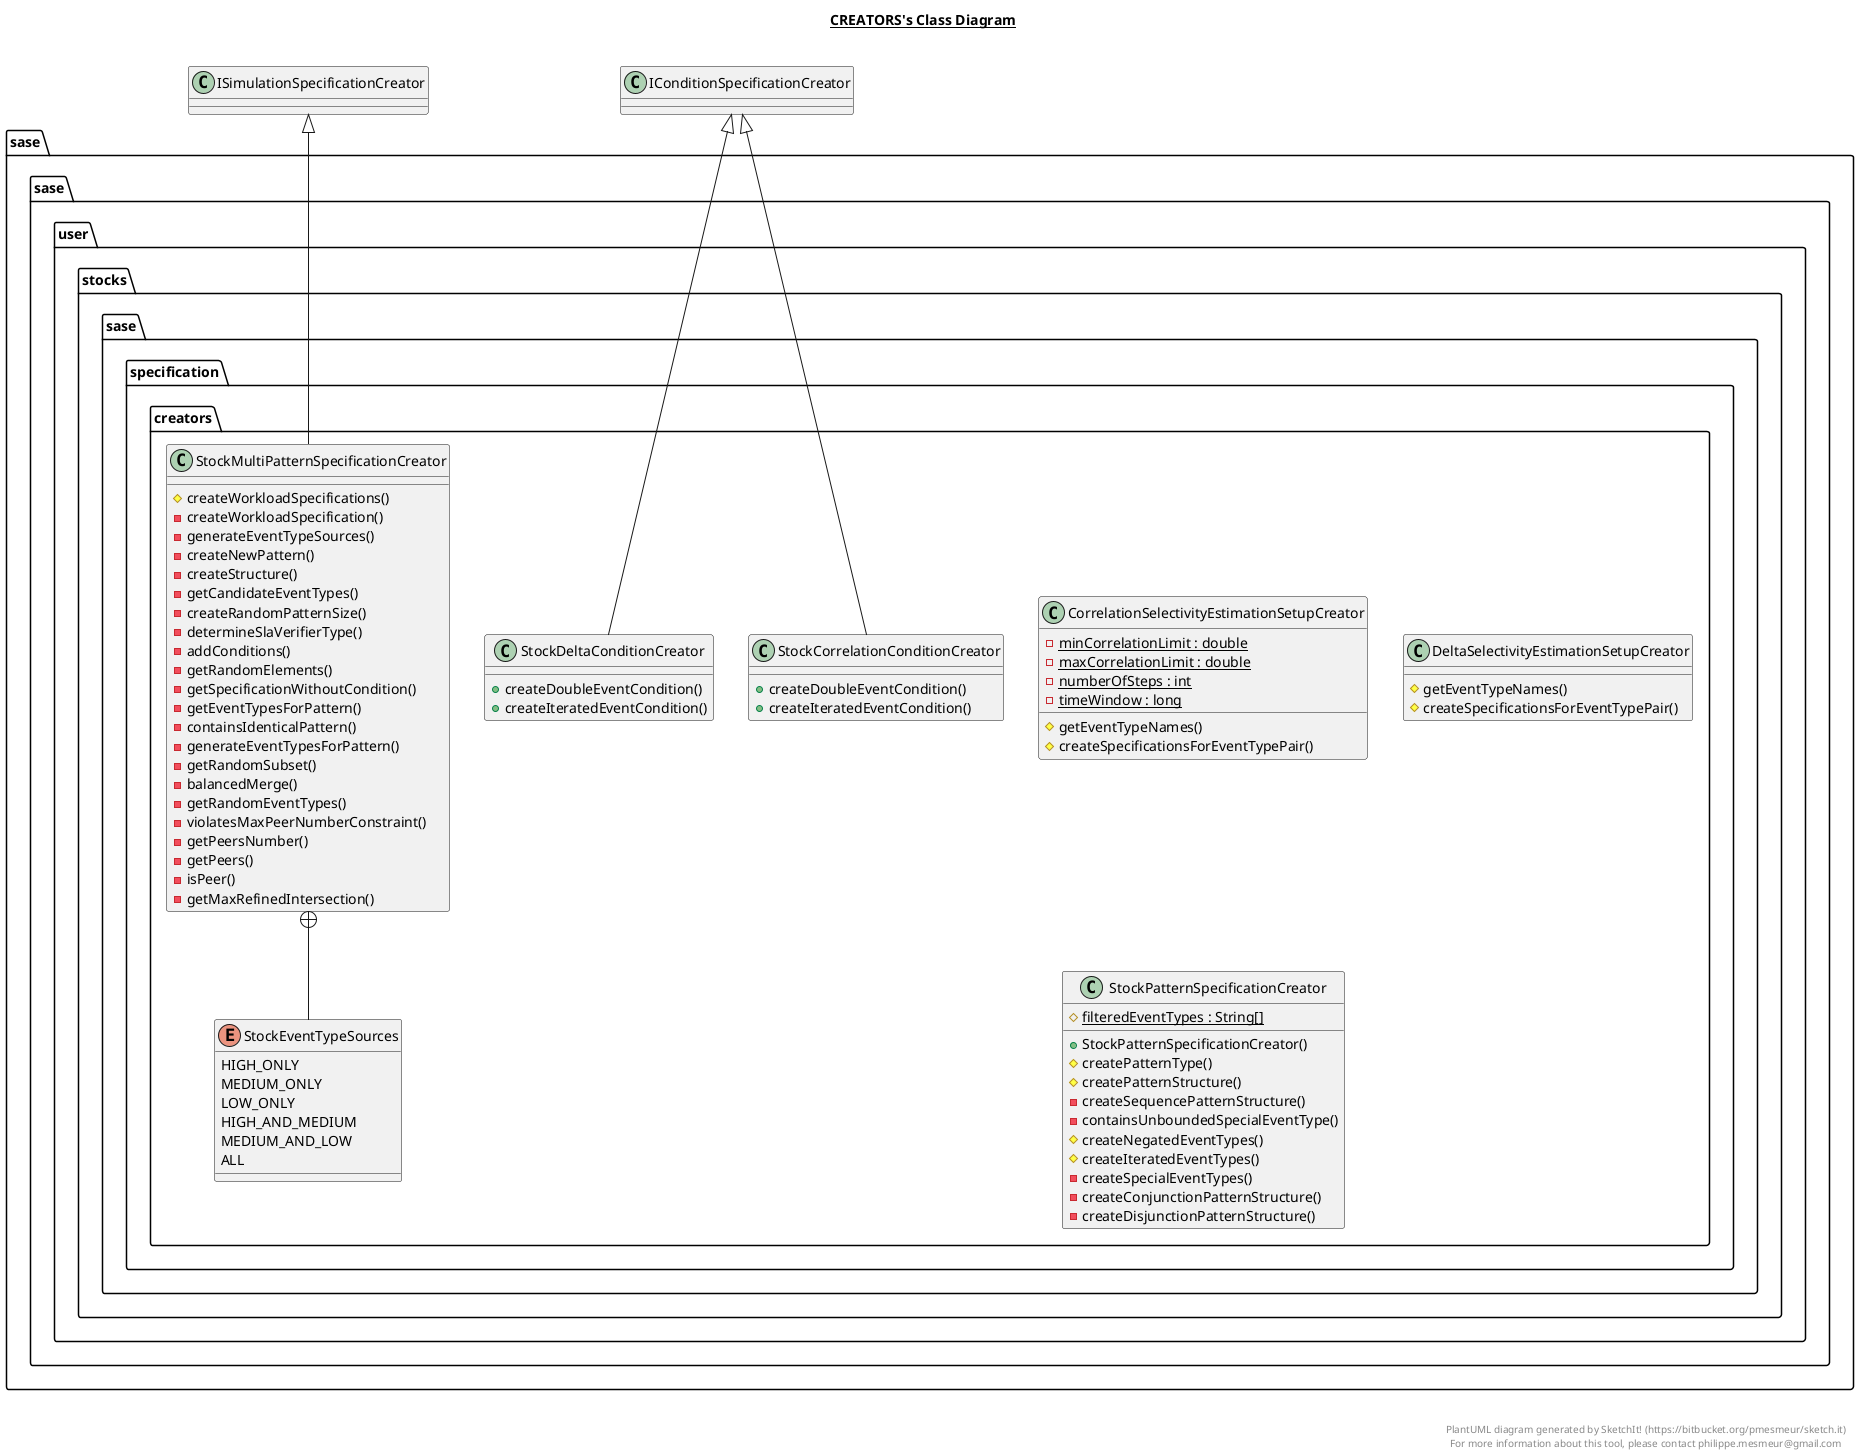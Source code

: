 @startuml

title __CREATORS's Class Diagram__\n

  package sase.sase.user.stocks {
    package sase.sase.user.stocks.sase.specification {
      package sase.sase.user.stocks.sase.specification.creators {
        class CorrelationSelectivityEstimationSetupCreator {
            {static} - minCorrelationLimit : double
            {static} - maxCorrelationLimit : double
            {static} - numberOfSteps : int
            {static} - timeWindow : long
            # getEventTypeNames()
            # createSpecificationsForEventTypePair()
        }
      }
    }
  }
  

  package sase.sase.user.stocks {
    package sase.sase.user.stocks.sase.specification {
      package sase.sase.user.stocks.sase.specification.creators {
        class DeltaSelectivityEstimationSetupCreator {
            # getEventTypeNames()
            # createSpecificationsForEventTypePair()
        }
      }
    }
  }
  

  package sase.sase.user.stocks {
    package sase.sase.user.stocks.sase.specification {
      package sase.sase.user.stocks.sase.specification.creators {
        class StockCorrelationConditionCreator {
            + createDoubleEventCondition()
            + createIteratedEventCondition()
        }
      }
    }
  }
  

  package sase.sase.user.stocks {
    package sase.sase.user.stocks.sase.specification {
      package sase.sase.user.stocks.sase.specification.creators {
        class StockDeltaConditionCreator {
            + createDoubleEventCondition()
            + createIteratedEventCondition()
        }
      }
    }
  }
  

  package sase.sase.user.stocks {
    package sase.sase.user.stocks.sase.specification {
      package sase.sase.user.stocks.sase.specification.creators {
        class StockMultiPatternSpecificationCreator {
            # createWorkloadSpecifications()
            - createWorkloadSpecification()
            - generateEventTypeSources()
            - createNewPattern()
            - createStructure()
            - getCandidateEventTypes()
            - createRandomPatternSize()
            - determineSlaVerifierType()
            - addConditions()
            - getRandomElements()
            - getSpecificationWithoutCondition()
            - getEventTypesForPattern()
            - containsIdenticalPattern()
            - generateEventTypesForPattern()
            - getRandomSubset()
            - balancedMerge()
            - getRandomEventTypes()
            - violatesMaxPeerNumberConstraint()
            - getPeersNumber()
            - getPeers()
            - isPeer()
            - getMaxRefinedIntersection()
        }
      }
    }
  }
  

  package sase.sase.user.stocks {
    package sase.sase.user.stocks.sase.specification {
      package sase.sase.user.stocks.sase.specification.creators {
        enum StockEventTypeSources {
          HIGH_ONLY
          MEDIUM_ONLY
          LOW_ONLY
          HIGH_AND_MEDIUM
          MEDIUM_AND_LOW
          ALL
        }
      }
    }
  }
  

  package sase.sase.user.stocks {
    package sase.sase.user.stocks.sase.specification {
      package sase.sase.user.stocks.sase.specification.creators {
        class StockPatternSpecificationCreator {
            {static} # filteredEventTypes : String[]
            + StockPatternSpecificationCreator()
            # createPatternType()
            # createPatternStructure()
            - createSequencePatternStructure()
            - containsUnboundedSpecialEventType()
            # createNegatedEventTypes()
            # createIteratedEventTypes()
            - createSpecialEventTypes()
            - createConjunctionPatternStructure()
            - createDisjunctionPatternStructure()
        }
      }
    }
  }
  

  StockCorrelationConditionCreator -up-|> IConditionSpecificationCreator
  StockDeltaConditionCreator -up-|> IConditionSpecificationCreator
  StockMultiPatternSpecificationCreator -up-|> ISimulationSpecificationCreator
  StockMultiPatternSpecificationCreator +-down- StockEventTypeSources


right footer


PlantUML diagram generated by SketchIt! (https://bitbucket.org/pmesmeur/sketch.it)
For more information about this tool, please contact philippe.mesmeur@gmail.com
endfooter

@enduml

